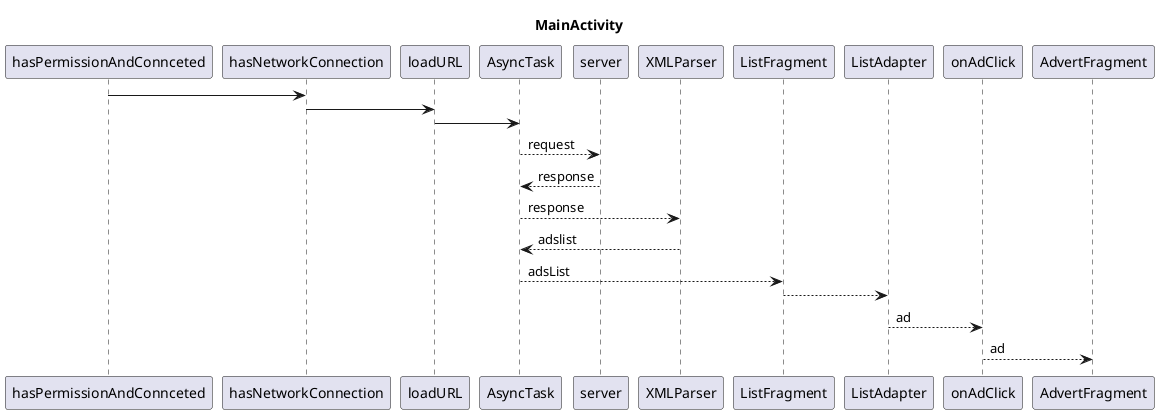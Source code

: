 @startuml

title MainActivity
hasPermissionAndConnceted -> hasNetworkConnection
hasNetworkConnection -> loadURL
loadURL -> AsyncTask

AsyncTask --> server : request
server --> AsyncTask : response
AsyncTask ----> XMLParser : response
XMLParser --> AsyncTask : adslist

AsyncTask ----> ListFragment : adsList

ListFragment --> ListAdapter

ListAdapter --> onAdClick : ad

onAdClick --> AdvertFragment : ad


@enduml